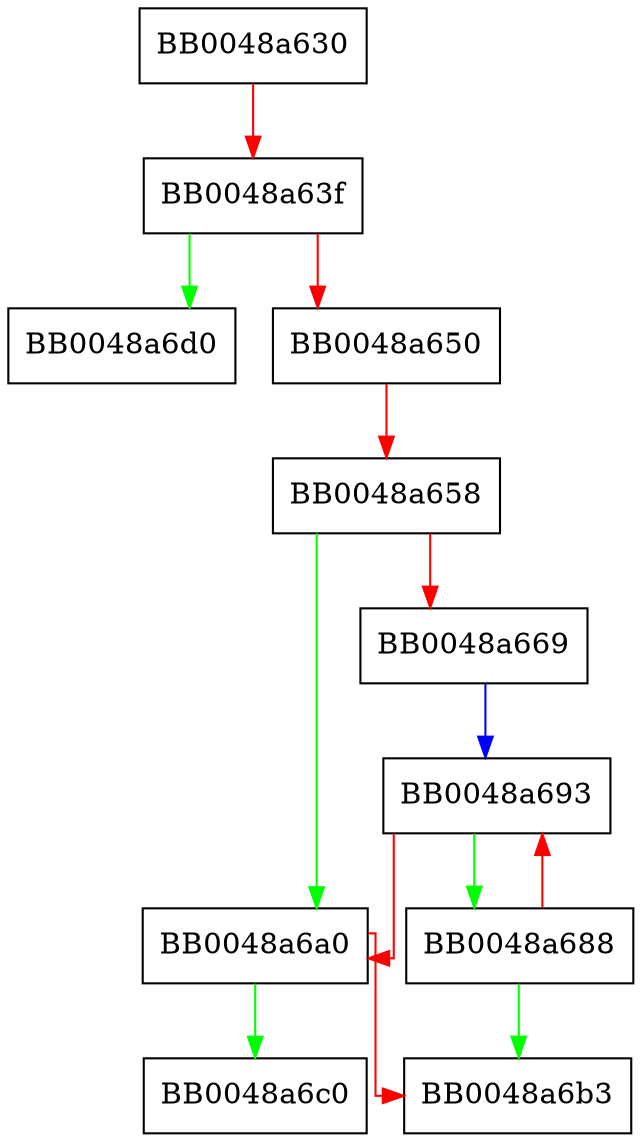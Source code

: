 digraph SSL_has_pending {
  node [shape="box"];
  graph [splines=ortho];
  BB0048a630 -> BB0048a63f [color="red"];
  BB0048a63f -> BB0048a6d0 [color="green"];
  BB0048a63f -> BB0048a650 [color="red"];
  BB0048a650 -> BB0048a658 [color="red"];
  BB0048a658 -> BB0048a6a0 [color="green"];
  BB0048a658 -> BB0048a669 [color="red"];
  BB0048a669 -> BB0048a693 [color="blue"];
  BB0048a688 -> BB0048a6b3 [color="green"];
  BB0048a688 -> BB0048a693 [color="red"];
  BB0048a693 -> BB0048a688 [color="green"];
  BB0048a693 -> BB0048a6a0 [color="red"];
  BB0048a6a0 -> BB0048a6c0 [color="green"];
  BB0048a6a0 -> BB0048a6b3 [color="red"];
}